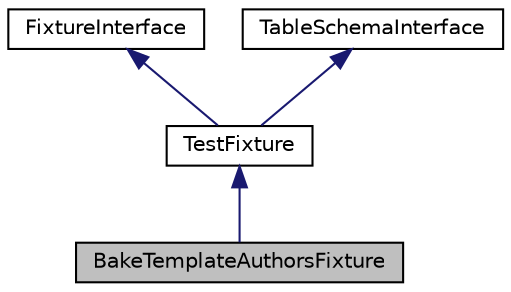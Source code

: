 digraph "BakeTemplateAuthorsFixture"
{
  edge [fontname="Helvetica",fontsize="10",labelfontname="Helvetica",labelfontsize="10"];
  node [fontname="Helvetica",fontsize="10",shape=record];
  Node1 [label="BakeTemplateAuthorsFixture",height=0.2,width=0.4,color="black", fillcolor="grey75", style="filled", fontcolor="black"];
  Node2 -> Node1 [dir="back",color="midnightblue",fontsize="10",style="solid",fontname="Helvetica"];
  Node2 [label="TestFixture",height=0.2,width=0.4,color="black", fillcolor="white", style="filled",URL="$class_cake_1_1_test_suite_1_1_fixture_1_1_test_fixture.html"];
  Node3 -> Node2 [dir="back",color="midnightblue",fontsize="10",style="solid",fontname="Helvetica"];
  Node3 [label="FixtureInterface",height=0.2,width=0.4,color="black", fillcolor="white", style="filled",URL="$interface_cake_1_1_datasource_1_1_fixture_interface.html"];
  Node4 -> Node2 [dir="back",color="midnightblue",fontsize="10",style="solid",fontname="Helvetica"];
  Node4 [label="TableSchemaInterface",height=0.2,width=0.4,color="black", fillcolor="white", style="filled",URL="$interface_cake_1_1_datasource_1_1_table_schema_interface.html"];
}
